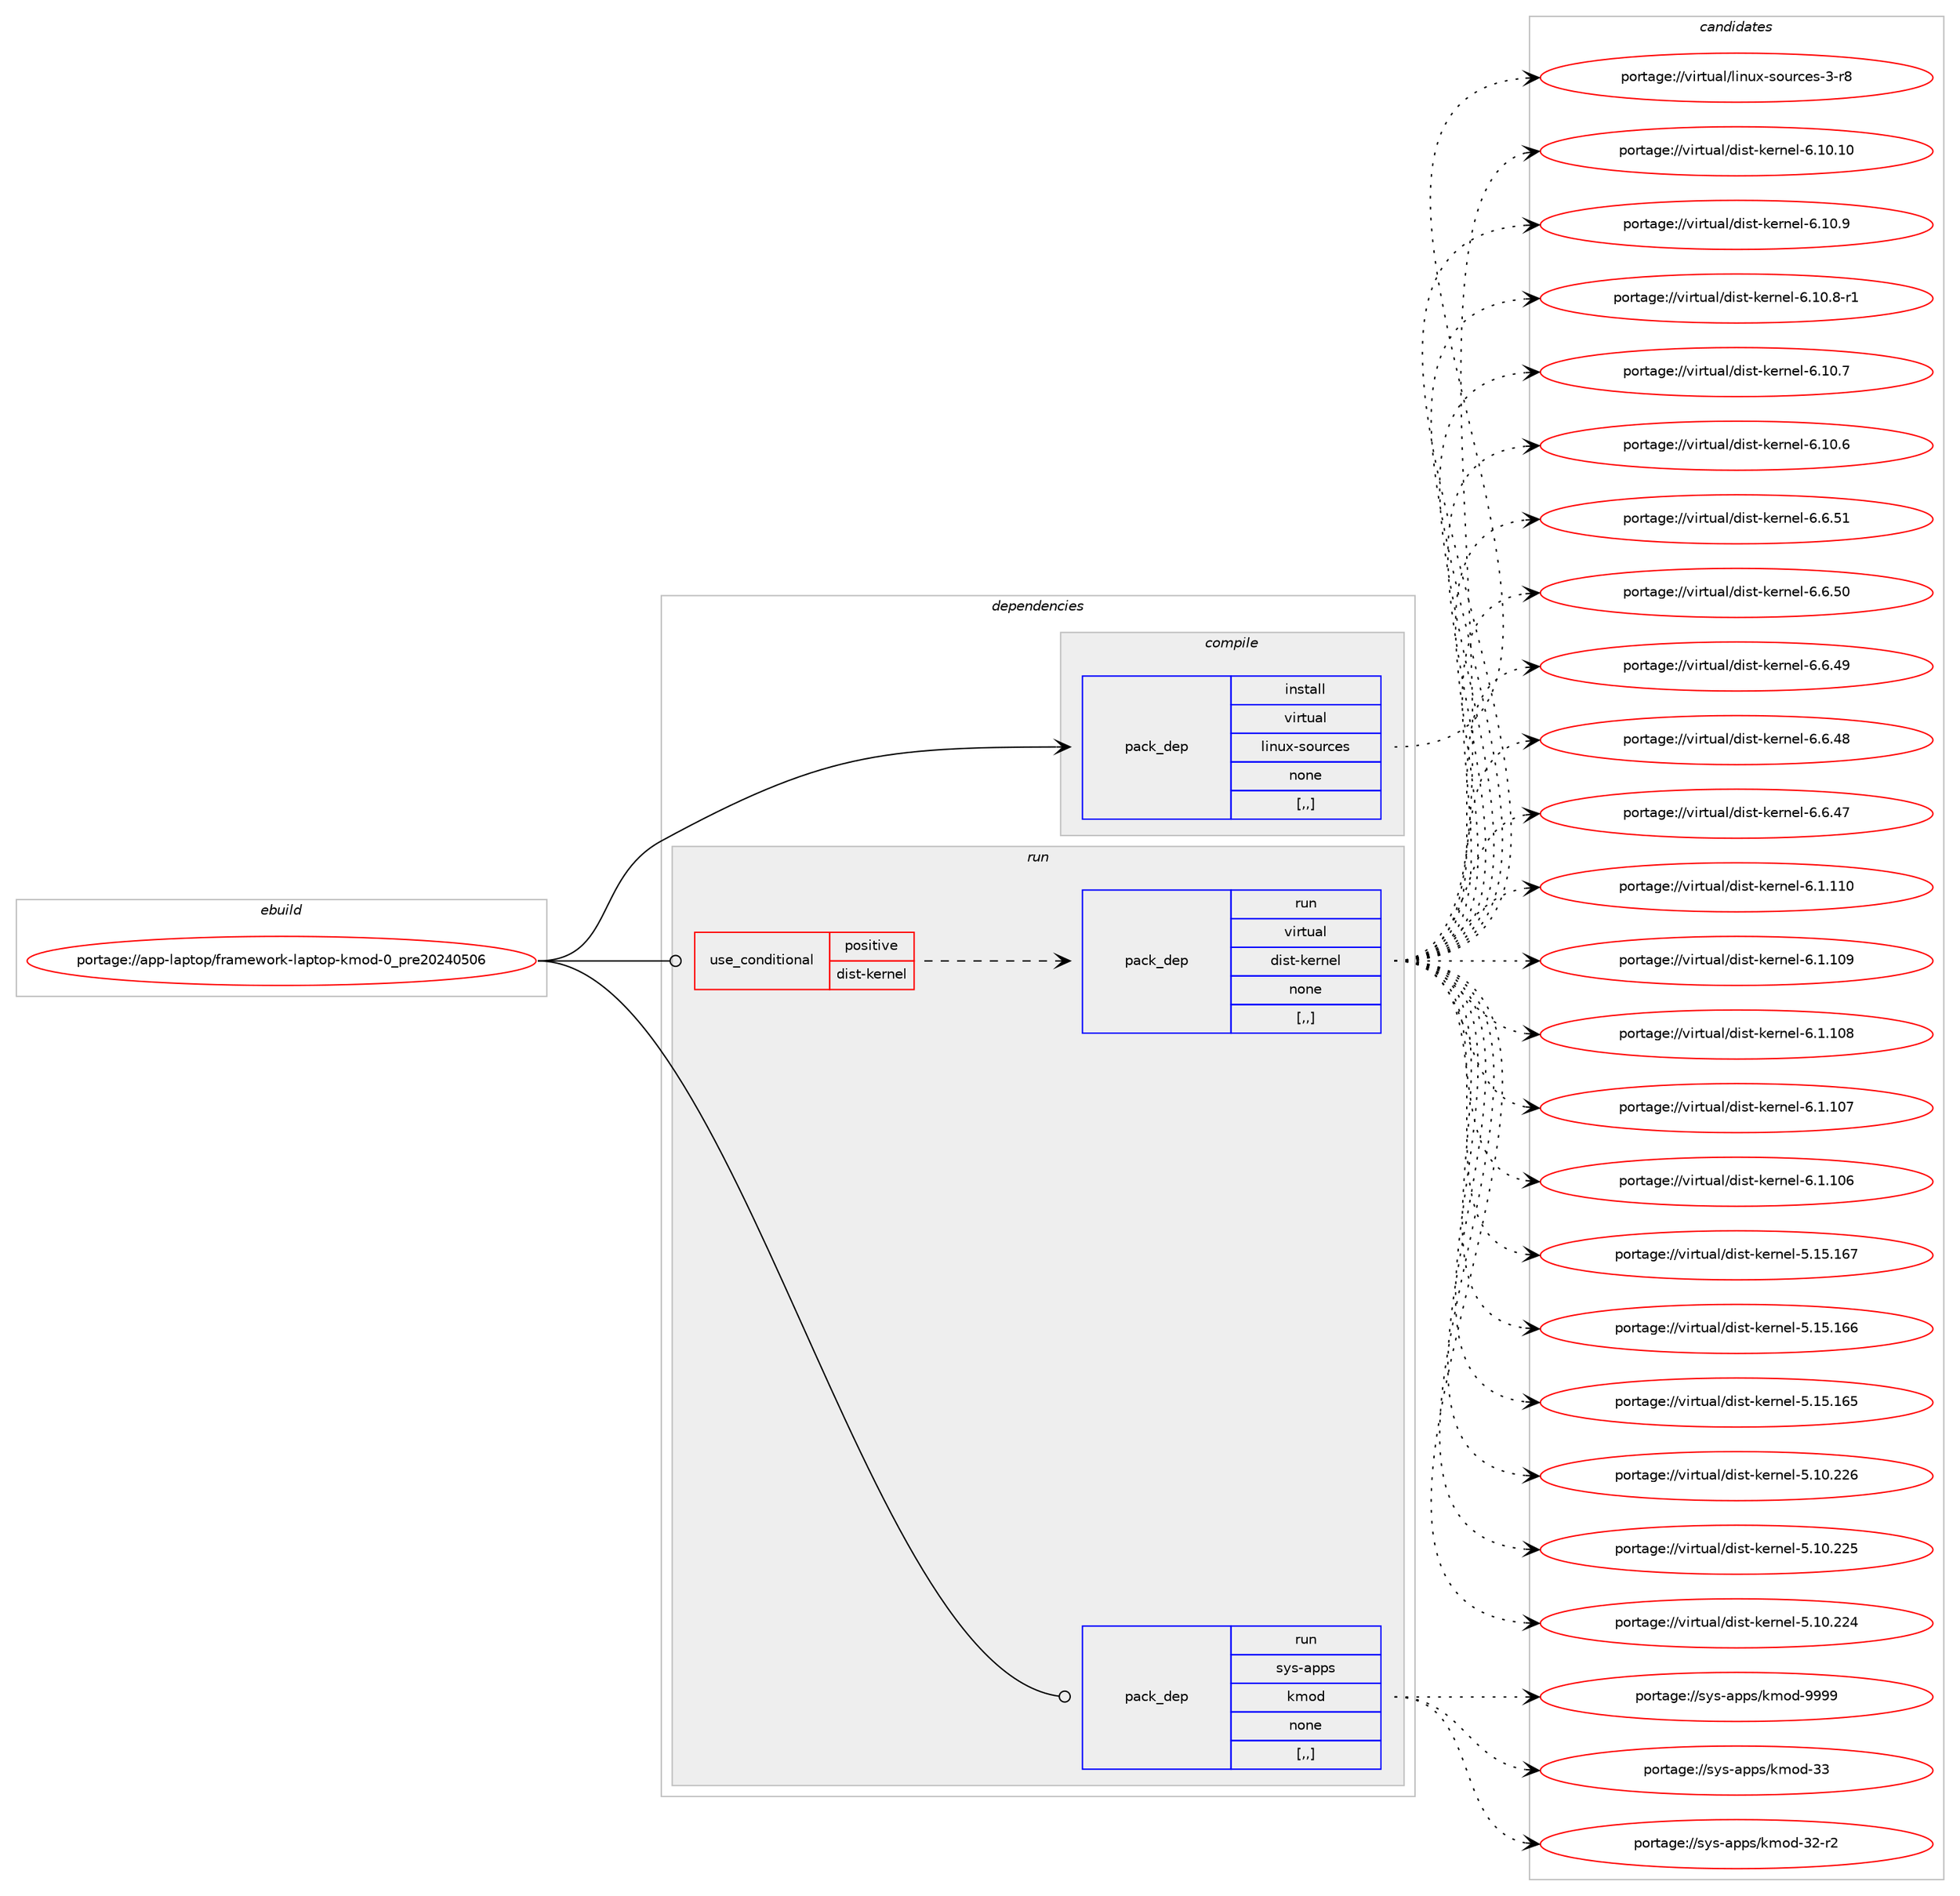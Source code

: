 digraph prolog {

# *************
# Graph options
# *************

newrank=true;
concentrate=true;
compound=true;
graph [rankdir=LR,fontname=Helvetica,fontsize=10,ranksep=1.5];#, ranksep=2.5, nodesep=0.2];
edge  [arrowhead=vee];
node  [fontname=Helvetica,fontsize=10];

# **********
# The ebuild
# **********

subgraph cluster_leftcol {
color=gray;
label=<<i>ebuild</i>>;
id [label="portage://app-laptop/framework-laptop-kmod-0_pre20240506", color=red, width=4, href="../app-laptop/framework-laptop-kmod-0_pre20240506.svg"];
}

# ****************
# The dependencies
# ****************

subgraph cluster_midcol {
color=gray;
label=<<i>dependencies</i>>;
subgraph cluster_compile {
fillcolor="#eeeeee";
style=filled;
label=<<i>compile</i>>;
subgraph pack387469 {
dependency532664 [label=<<TABLE BORDER="0" CELLBORDER="1" CELLSPACING="0" CELLPADDING="4" WIDTH="220"><TR><TD ROWSPAN="6" CELLPADDING="30">pack_dep</TD></TR><TR><TD WIDTH="110">install</TD></TR><TR><TD>virtual</TD></TR><TR><TD>linux-sources</TD></TR><TR><TD>none</TD></TR><TR><TD>[,,]</TD></TR></TABLE>>, shape=none, color=blue];
}
id:e -> dependency532664:w [weight=20,style="solid",arrowhead="vee"];
}
subgraph cluster_compileandrun {
fillcolor="#eeeeee";
style=filled;
label=<<i>compile and run</i>>;
}
subgraph cluster_run {
fillcolor="#eeeeee";
style=filled;
label=<<i>run</i>>;
subgraph cond141213 {
dependency532665 [label=<<TABLE BORDER="0" CELLBORDER="1" CELLSPACING="0" CELLPADDING="4"><TR><TD ROWSPAN="3" CELLPADDING="10">use_conditional</TD></TR><TR><TD>positive</TD></TR><TR><TD>dist-kernel</TD></TR></TABLE>>, shape=none, color=red];
subgraph pack387470 {
dependency532666 [label=<<TABLE BORDER="0" CELLBORDER="1" CELLSPACING="0" CELLPADDING="4" WIDTH="220"><TR><TD ROWSPAN="6" CELLPADDING="30">pack_dep</TD></TR><TR><TD WIDTH="110">run</TD></TR><TR><TD>virtual</TD></TR><TR><TD>dist-kernel</TD></TR><TR><TD>none</TD></TR><TR><TD>[,,]</TD></TR></TABLE>>, shape=none, color=blue];
}
dependency532665:e -> dependency532666:w [weight=20,style="dashed",arrowhead="vee"];
}
id:e -> dependency532665:w [weight=20,style="solid",arrowhead="odot"];
subgraph pack387471 {
dependency532667 [label=<<TABLE BORDER="0" CELLBORDER="1" CELLSPACING="0" CELLPADDING="4" WIDTH="220"><TR><TD ROWSPAN="6" CELLPADDING="30">pack_dep</TD></TR><TR><TD WIDTH="110">run</TD></TR><TR><TD>sys-apps</TD></TR><TR><TD>kmod</TD></TR><TR><TD>none</TD></TR><TR><TD>[,,]</TD></TR></TABLE>>, shape=none, color=blue];
}
id:e -> dependency532667:w [weight=20,style="solid",arrowhead="odot"];
}
}

# **************
# The candidates
# **************

subgraph cluster_choices {
rank=same;
color=gray;
label=<<i>candidates</i>>;

subgraph choice387469 {
color=black;
nodesep=1;
choice1181051141161179710847108105110117120451151111171149910111545514511456 [label="portage://virtual/linux-sources-3-r8", color=red, width=4,href="../virtual/linux-sources-3-r8.svg"];
dependency532664:e -> choice1181051141161179710847108105110117120451151111171149910111545514511456:w [style=dotted,weight="100"];
}
subgraph choice387470 {
color=black;
nodesep=1;
choice1181051141161179710847100105115116451071011141101011084554464948464948 [label="portage://virtual/dist-kernel-6.10.10", color=red, width=4,href="../virtual/dist-kernel-6.10.10.svg"];
choice11810511411611797108471001051151164510710111411010110845544649484657 [label="portage://virtual/dist-kernel-6.10.9", color=red, width=4,href="../virtual/dist-kernel-6.10.9.svg"];
choice118105114116117971084710010511511645107101114110101108455446494846564511449 [label="portage://virtual/dist-kernel-6.10.8-r1", color=red, width=4,href="../virtual/dist-kernel-6.10.8-r1.svg"];
choice11810511411611797108471001051151164510710111411010110845544649484655 [label="portage://virtual/dist-kernel-6.10.7", color=red, width=4,href="../virtual/dist-kernel-6.10.7.svg"];
choice11810511411611797108471001051151164510710111411010110845544649484654 [label="portage://virtual/dist-kernel-6.10.6", color=red, width=4,href="../virtual/dist-kernel-6.10.6.svg"];
choice11810511411611797108471001051151164510710111411010110845544654465349 [label="portage://virtual/dist-kernel-6.6.51", color=red, width=4,href="../virtual/dist-kernel-6.6.51.svg"];
choice11810511411611797108471001051151164510710111411010110845544654465348 [label="portage://virtual/dist-kernel-6.6.50", color=red, width=4,href="../virtual/dist-kernel-6.6.50.svg"];
choice11810511411611797108471001051151164510710111411010110845544654465257 [label="portage://virtual/dist-kernel-6.6.49", color=red, width=4,href="../virtual/dist-kernel-6.6.49.svg"];
choice11810511411611797108471001051151164510710111411010110845544654465256 [label="portage://virtual/dist-kernel-6.6.48", color=red, width=4,href="../virtual/dist-kernel-6.6.48.svg"];
choice11810511411611797108471001051151164510710111411010110845544654465255 [label="portage://virtual/dist-kernel-6.6.47", color=red, width=4,href="../virtual/dist-kernel-6.6.47.svg"];
choice1181051141161179710847100105115116451071011141101011084554464946494948 [label="portage://virtual/dist-kernel-6.1.110", color=red, width=4,href="../virtual/dist-kernel-6.1.110.svg"];
choice1181051141161179710847100105115116451071011141101011084554464946494857 [label="portage://virtual/dist-kernel-6.1.109", color=red, width=4,href="../virtual/dist-kernel-6.1.109.svg"];
choice1181051141161179710847100105115116451071011141101011084554464946494856 [label="portage://virtual/dist-kernel-6.1.108", color=red, width=4,href="../virtual/dist-kernel-6.1.108.svg"];
choice1181051141161179710847100105115116451071011141101011084554464946494855 [label="portage://virtual/dist-kernel-6.1.107", color=red, width=4,href="../virtual/dist-kernel-6.1.107.svg"];
choice1181051141161179710847100105115116451071011141101011084554464946494854 [label="portage://virtual/dist-kernel-6.1.106", color=red, width=4,href="../virtual/dist-kernel-6.1.106.svg"];
choice118105114116117971084710010511511645107101114110101108455346495346495455 [label="portage://virtual/dist-kernel-5.15.167", color=red, width=4,href="../virtual/dist-kernel-5.15.167.svg"];
choice118105114116117971084710010511511645107101114110101108455346495346495454 [label="portage://virtual/dist-kernel-5.15.166", color=red, width=4,href="../virtual/dist-kernel-5.15.166.svg"];
choice118105114116117971084710010511511645107101114110101108455346495346495453 [label="portage://virtual/dist-kernel-5.15.165", color=red, width=4,href="../virtual/dist-kernel-5.15.165.svg"];
choice118105114116117971084710010511511645107101114110101108455346494846505054 [label="portage://virtual/dist-kernel-5.10.226", color=red, width=4,href="../virtual/dist-kernel-5.10.226.svg"];
choice118105114116117971084710010511511645107101114110101108455346494846505053 [label="portage://virtual/dist-kernel-5.10.225", color=red, width=4,href="../virtual/dist-kernel-5.10.225.svg"];
choice118105114116117971084710010511511645107101114110101108455346494846505052 [label="portage://virtual/dist-kernel-5.10.224", color=red, width=4,href="../virtual/dist-kernel-5.10.224.svg"];
dependency532666:e -> choice1181051141161179710847100105115116451071011141101011084554464948464948:w [style=dotted,weight="100"];
dependency532666:e -> choice11810511411611797108471001051151164510710111411010110845544649484657:w [style=dotted,weight="100"];
dependency532666:e -> choice118105114116117971084710010511511645107101114110101108455446494846564511449:w [style=dotted,weight="100"];
dependency532666:e -> choice11810511411611797108471001051151164510710111411010110845544649484655:w [style=dotted,weight="100"];
dependency532666:e -> choice11810511411611797108471001051151164510710111411010110845544649484654:w [style=dotted,weight="100"];
dependency532666:e -> choice11810511411611797108471001051151164510710111411010110845544654465349:w [style=dotted,weight="100"];
dependency532666:e -> choice11810511411611797108471001051151164510710111411010110845544654465348:w [style=dotted,weight="100"];
dependency532666:e -> choice11810511411611797108471001051151164510710111411010110845544654465257:w [style=dotted,weight="100"];
dependency532666:e -> choice11810511411611797108471001051151164510710111411010110845544654465256:w [style=dotted,weight="100"];
dependency532666:e -> choice11810511411611797108471001051151164510710111411010110845544654465255:w [style=dotted,weight="100"];
dependency532666:e -> choice1181051141161179710847100105115116451071011141101011084554464946494948:w [style=dotted,weight="100"];
dependency532666:e -> choice1181051141161179710847100105115116451071011141101011084554464946494857:w [style=dotted,weight="100"];
dependency532666:e -> choice1181051141161179710847100105115116451071011141101011084554464946494856:w [style=dotted,weight="100"];
dependency532666:e -> choice1181051141161179710847100105115116451071011141101011084554464946494855:w [style=dotted,weight="100"];
dependency532666:e -> choice1181051141161179710847100105115116451071011141101011084554464946494854:w [style=dotted,weight="100"];
dependency532666:e -> choice118105114116117971084710010511511645107101114110101108455346495346495455:w [style=dotted,weight="100"];
dependency532666:e -> choice118105114116117971084710010511511645107101114110101108455346495346495454:w [style=dotted,weight="100"];
dependency532666:e -> choice118105114116117971084710010511511645107101114110101108455346495346495453:w [style=dotted,weight="100"];
dependency532666:e -> choice118105114116117971084710010511511645107101114110101108455346494846505054:w [style=dotted,weight="100"];
dependency532666:e -> choice118105114116117971084710010511511645107101114110101108455346494846505053:w [style=dotted,weight="100"];
dependency532666:e -> choice118105114116117971084710010511511645107101114110101108455346494846505052:w [style=dotted,weight="100"];
}
subgraph choice387471 {
color=black;
nodesep=1;
choice1151211154597112112115471071091111004557575757 [label="portage://sys-apps/kmod-9999", color=red, width=4,href="../sys-apps/kmod-9999.svg"];
choice115121115459711211211547107109111100455151 [label="portage://sys-apps/kmod-33", color=red, width=4,href="../sys-apps/kmod-33.svg"];
choice1151211154597112112115471071091111004551504511450 [label="portage://sys-apps/kmod-32-r2", color=red, width=4,href="../sys-apps/kmod-32-r2.svg"];
dependency532667:e -> choice1151211154597112112115471071091111004557575757:w [style=dotted,weight="100"];
dependency532667:e -> choice115121115459711211211547107109111100455151:w [style=dotted,weight="100"];
dependency532667:e -> choice1151211154597112112115471071091111004551504511450:w [style=dotted,weight="100"];
}
}

}
